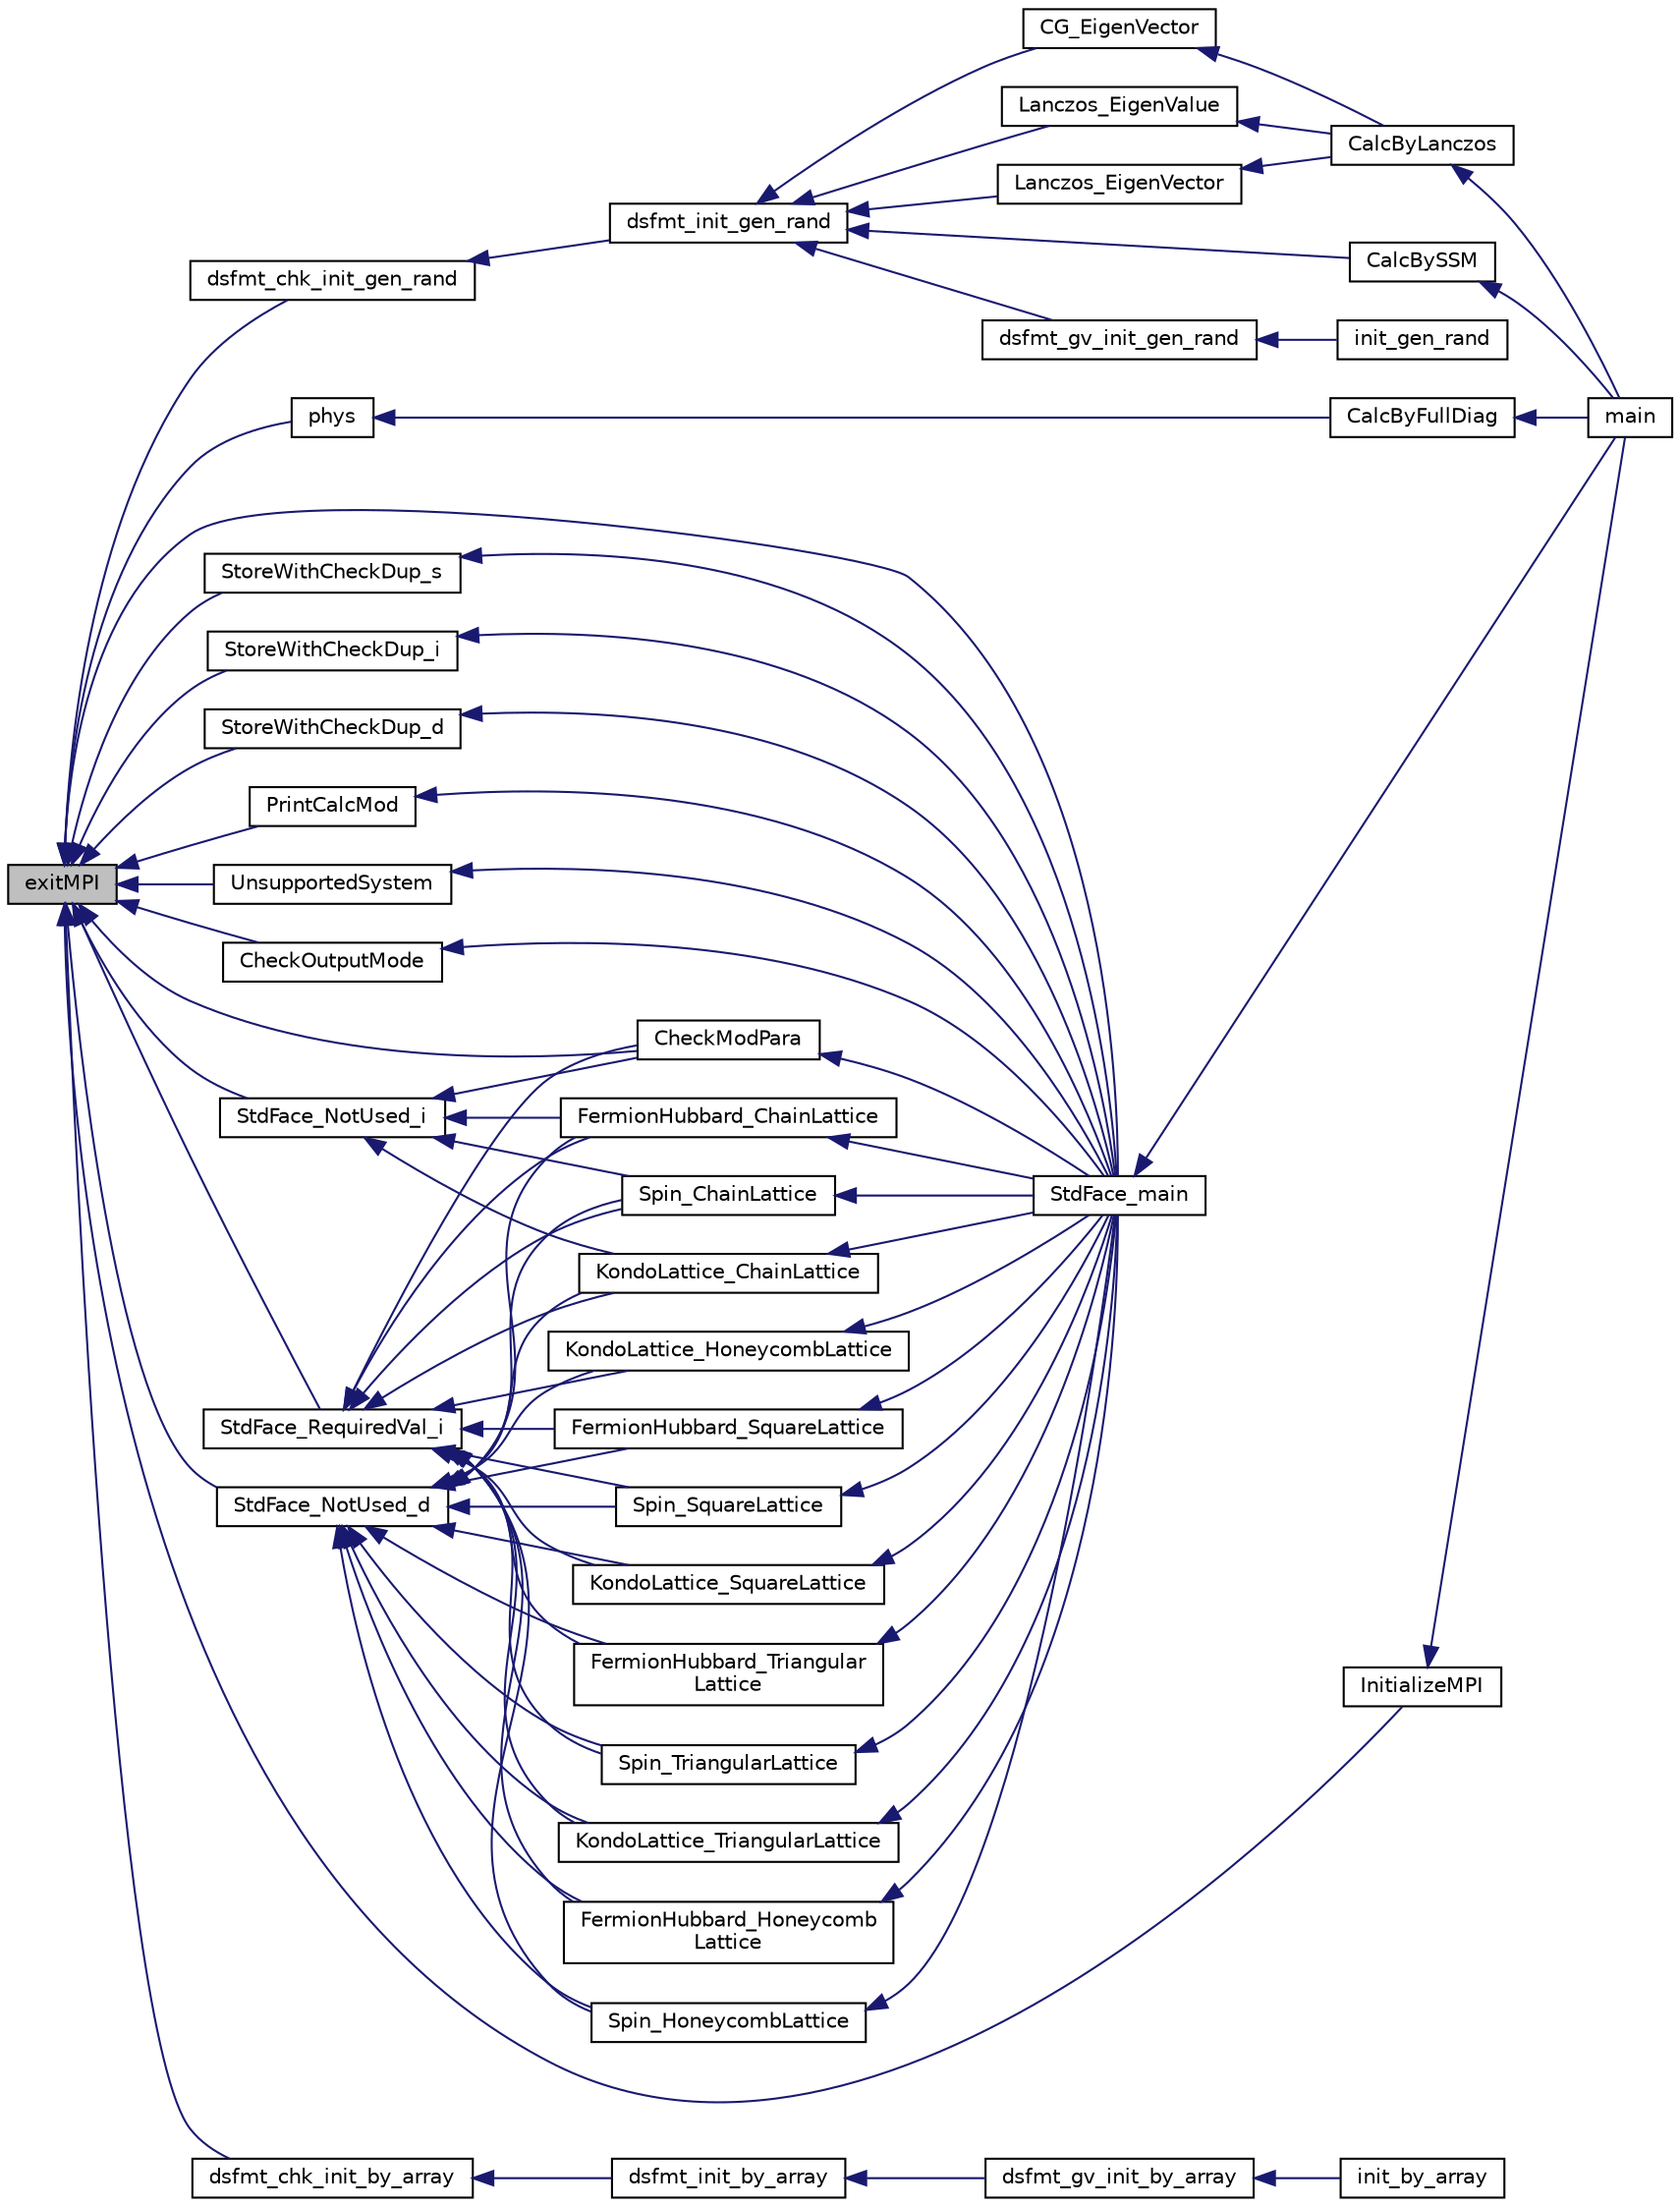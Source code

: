 digraph "exitMPI"
{
 // INTERACTIVE_SVG=YES
  edge [fontname="Helvetica",fontsize="10",labelfontname="Helvetica",labelfontsize="10"];
  node [fontname="Helvetica",fontsize="10",shape=record];
  rankdir="LR";
  Node1 [label="exitMPI",height=0.2,width=0.4,color="black", fillcolor="grey75", style="filled", fontcolor="black"];
  Node1 -> Node2 [dir="back",color="midnightblue",fontsize="10",style="solid",fontname="Helvetica"];
  Node2 [label="dsfmt_chk_init_gen_rand",height=0.2,width=0.4,color="black", fillcolor="white", style="filled",URL="$d_s_f_m_t_8h.html#a2fa6a84095a280a4e1556415f3d4f259"];
  Node2 -> Node3 [dir="back",color="midnightblue",fontsize="10",style="solid",fontname="Helvetica"];
  Node3 [label="dsfmt_init_gen_rand",height=0.2,width=0.4,color="black", fillcolor="white", style="filled",URL="$d_s_f_m_t_8h.html#aa767efdc0f36a3cde4d61d3764a473de"];
  Node3 -> Node4 [dir="back",color="midnightblue",fontsize="10",style="solid",fontname="Helvetica"];
  Node4 [label="CalcBySSM",height=0.2,width=0.4,color="black", fillcolor="white", style="filled",URL="$_calc_by_t_p_q_8h.html#a7bb0164ecd302a8713c60f99ab50442f"];
  Node4 -> Node5 [dir="back",color="midnightblue",fontsize="10",style="solid",fontname="Helvetica"];
  Node5 [label="main",height=0.2,width=0.4,color="black", fillcolor="white", style="filled",URL="$_h_phi_main_8c.html#a0ddf1224851353fc92bfbff6f499fa97",tooltip="Main program for HPhi. "];
  Node3 -> Node6 [dir="back",color="midnightblue",fontsize="10",style="solid",fontname="Helvetica"];
  Node6 [label="CG_EigenVector",height=0.2,width=0.4,color="black", fillcolor="white", style="filled",URL="$_c_g___eigen_vector_8h.html#a27dc47878d6c847ba4f6732e66204bf9"];
  Node6 -> Node7 [dir="back",color="midnightblue",fontsize="10",style="solid",fontname="Helvetica"];
  Node7 [label="CalcByLanczos",height=0.2,width=0.4,color="black", fillcolor="white", style="filled",URL="$_calc_by_lanczos_8h.html#a4efefe8077d976196c07adb0803ce2ff"];
  Node7 -> Node5 [dir="back",color="midnightblue",fontsize="10",style="solid",fontname="Helvetica"];
  Node3 -> Node8 [dir="back",color="midnightblue",fontsize="10",style="solid",fontname="Helvetica"];
  Node8 [label="dsfmt_gv_init_gen_rand",height=0.2,width=0.4,color="black", fillcolor="white", style="filled",URL="$d_s_f_m_t_8h.html#a7b740379d0e954de5836560e4bc5dbfc"];
  Node8 -> Node9 [dir="back",color="midnightblue",fontsize="10",style="solid",fontname="Helvetica"];
  Node9 [label="init_gen_rand",height=0.2,width=0.4,color="black", fillcolor="white", style="filled",URL="$d_s_f_m_t_8h.html#a8dc496135101ef4140c7e790bf7474cd"];
  Node3 -> Node10 [dir="back",color="midnightblue",fontsize="10",style="solid",fontname="Helvetica"];
  Node10 [label="Lanczos_EigenValue",height=0.2,width=0.4,color="black", fillcolor="white", style="filled",URL="$_lanczos___eigen_value_8c.html#adffde20ad3202934fdc77cfa37472529"];
  Node10 -> Node7 [dir="back",color="midnightblue",fontsize="10",style="solid",fontname="Helvetica"];
  Node3 -> Node11 [dir="back",color="midnightblue",fontsize="10",style="solid",fontname="Helvetica"];
  Node11 [label="Lanczos_EigenVector",height=0.2,width=0.4,color="black", fillcolor="white", style="filled",URL="$_lanczos___eigen_vector_8c.html#a4575347f442614960b1d0555ab1d1ffe"];
  Node11 -> Node7 [dir="back",color="midnightblue",fontsize="10",style="solid",fontname="Helvetica"];
  Node1 -> Node12 [dir="back",color="midnightblue",fontsize="10",style="solid",fontname="Helvetica"];
  Node12 [label="dsfmt_chk_init_by_array",height=0.2,width=0.4,color="black", fillcolor="white", style="filled",URL="$d_s_f_m_t_8h.html#a91cef405a85910d4e56b4a1d10fb89f1"];
  Node12 -> Node13 [dir="back",color="midnightblue",fontsize="10",style="solid",fontname="Helvetica"];
  Node13 [label="dsfmt_init_by_array",height=0.2,width=0.4,color="black", fillcolor="white", style="filled",URL="$d_s_f_m_t_8h.html#aa54b7fee7995bb6fc4e6a0f436b84b43"];
  Node13 -> Node14 [dir="back",color="midnightblue",fontsize="10",style="solid",fontname="Helvetica"];
  Node14 [label="dsfmt_gv_init_by_array",height=0.2,width=0.4,color="black", fillcolor="white", style="filled",URL="$d_s_f_m_t_8h.html#aed8c0aab532874c09c43144a5a054191"];
  Node14 -> Node15 [dir="back",color="midnightblue",fontsize="10",style="solid",fontname="Helvetica"];
  Node15 [label="init_by_array",height=0.2,width=0.4,color="black", fillcolor="white", style="filled",URL="$d_s_f_m_t_8h.html#a46947b547a4f7d7758a682298f7ec0ce"];
  Node1 -> Node16 [dir="back",color="midnightblue",fontsize="10",style="solid",fontname="Helvetica"];
  Node16 [label="phys",height=0.2,width=0.4,color="black", fillcolor="white", style="filled",URL="$phys_8c.html#a4784e37301cd2d9b525dd754f864f60f"];
  Node16 -> Node17 [dir="back",color="midnightblue",fontsize="10",style="solid",fontname="Helvetica"];
  Node17 [label="CalcByFullDiag",height=0.2,width=0.4,color="black", fillcolor="white", style="filled",URL="$_calc_by_full_diag_8h.html#a67653cce7bc65bc9108006c4c8bfa57b"];
  Node17 -> Node5 [dir="back",color="midnightblue",fontsize="10",style="solid",fontname="Helvetica"];
  Node1 -> Node18 [dir="back",color="midnightblue",fontsize="10",style="solid",fontname="Helvetica"];
  Node18 [label="StdFace_main",height=0.2,width=0.4,color="black", fillcolor="white", style="filled",URL="$_std_face__main_8c.html#ae55faf027f0fa2b17f99755b073ac171"];
  Node18 -> Node5 [dir="back",color="midnightblue",fontsize="10",style="solid",fontname="Helvetica"];
  Node1 -> Node19 [dir="back",color="midnightblue",fontsize="10",style="solid",fontname="Helvetica"];
  Node19 [label="StoreWithCheckDup_s",height=0.2,width=0.4,color="black", fillcolor="white", style="filled",URL="$_std_face__main_8c.html#ab2806e3a73aaa07a5aceead3e4bbf02b"];
  Node19 -> Node18 [dir="back",color="midnightblue",fontsize="10",style="solid",fontname="Helvetica"];
  Node1 -> Node20 [dir="back",color="midnightblue",fontsize="10",style="solid",fontname="Helvetica"];
  Node20 [label="StoreWithCheckDup_i",height=0.2,width=0.4,color="black", fillcolor="white", style="filled",URL="$_std_face__main_8c.html#ab615ec16fa3782b5f37893ac5188c8b6"];
  Node20 -> Node18 [dir="back",color="midnightblue",fontsize="10",style="solid",fontname="Helvetica"];
  Node1 -> Node21 [dir="back",color="midnightblue",fontsize="10",style="solid",fontname="Helvetica"];
  Node21 [label="StoreWithCheckDup_d",height=0.2,width=0.4,color="black", fillcolor="white", style="filled",URL="$_std_face__main_8c.html#a08a2a735d8c8be9066319d6aaf529ab0"];
  Node21 -> Node18 [dir="back",color="midnightblue",fontsize="10",style="solid",fontname="Helvetica"];
  Node1 -> Node22 [dir="back",color="midnightblue",fontsize="10",style="solid",fontname="Helvetica"];
  Node22 [label="PrintCalcMod",height=0.2,width=0.4,color="black", fillcolor="white", style="filled",URL="$_std_face__main_8c.html#ac00c253c4fb8aaf399d91f80f9bfc922"];
  Node22 -> Node18 [dir="back",color="midnightblue",fontsize="10",style="solid",fontname="Helvetica"];
  Node1 -> Node23 [dir="back",color="midnightblue",fontsize="10",style="solid",fontname="Helvetica"];
  Node23 [label="UnsupportedSystem",height=0.2,width=0.4,color="black", fillcolor="white", style="filled",URL="$_std_face__main_8c.html#a51d9cb31caa893c65d948e203e20621e"];
  Node23 -> Node18 [dir="back",color="midnightblue",fontsize="10",style="solid",fontname="Helvetica"];
  Node1 -> Node24 [dir="back",color="midnightblue",fontsize="10",style="solid",fontname="Helvetica"];
  Node24 [label="CheckOutputMode",height=0.2,width=0.4,color="black", fillcolor="white", style="filled",URL="$_std_face__main_8c.html#af4dcb3c9a3722400a00d61c3c5b37222"];
  Node24 -> Node18 [dir="back",color="midnightblue",fontsize="10",style="solid",fontname="Helvetica"];
  Node1 -> Node25 [dir="back",color="midnightblue",fontsize="10",style="solid",fontname="Helvetica"];
  Node25 [label="CheckModPara",height=0.2,width=0.4,color="black", fillcolor="white", style="filled",URL="$_std_face__main_8c.html#a93dfbb0a2e574416117052125d78dd44"];
  Node25 -> Node18 [dir="back",color="midnightblue",fontsize="10",style="solid",fontname="Helvetica"];
  Node1 -> Node26 [dir="back",color="midnightblue",fontsize="10",style="solid",fontname="Helvetica"];
  Node26 [label="StdFace_NotUsed_d",height=0.2,width=0.4,color="black", fillcolor="white", style="filled",URL="$_std_face___model_util_8h.html#a05386999c1e68124dd96f79ccdd80dbd"];
  Node26 -> Node27 [dir="back",color="midnightblue",fontsize="10",style="solid",fontname="Helvetica"];
  Node27 [label="FermionHubbard_ChainLattice",height=0.2,width=0.4,color="black", fillcolor="white", style="filled",URL="$_std_face___model_util_8h.html#ab440e91549b80c28596f6db5786a140f"];
  Node27 -> Node18 [dir="back",color="midnightblue",fontsize="10",style="solid",fontname="Helvetica"];
  Node26 -> Node28 [dir="back",color="midnightblue",fontsize="10",style="solid",fontname="Helvetica"];
  Node28 [label="Spin_ChainLattice",height=0.2,width=0.4,color="black", fillcolor="white", style="filled",URL="$_std_face___model_util_8h.html#a248bebeb5959dc715f6eec08e776f18f"];
  Node28 -> Node18 [dir="back",color="midnightblue",fontsize="10",style="solid",fontname="Helvetica"];
  Node26 -> Node29 [dir="back",color="midnightblue",fontsize="10",style="solid",fontname="Helvetica"];
  Node29 [label="KondoLattice_ChainLattice",height=0.2,width=0.4,color="black", fillcolor="white", style="filled",URL="$_std_face___model_util_8h.html#acda4c52a642917cba227ebccb21ff06a"];
  Node29 -> Node18 [dir="back",color="midnightblue",fontsize="10",style="solid",fontname="Helvetica"];
  Node26 -> Node30 [dir="back",color="midnightblue",fontsize="10",style="solid",fontname="Helvetica"];
  Node30 [label="FermionHubbard_Honeycomb\lLattice",height=0.2,width=0.4,color="black", fillcolor="white", style="filled",URL="$_std_face___model_util_8h.html#abd2b582ffb856ae8828d400699d9afe0"];
  Node30 -> Node18 [dir="back",color="midnightblue",fontsize="10",style="solid",fontname="Helvetica"];
  Node26 -> Node31 [dir="back",color="midnightblue",fontsize="10",style="solid",fontname="Helvetica"];
  Node31 [label="Spin_HoneycombLattice",height=0.2,width=0.4,color="black", fillcolor="white", style="filled",URL="$_std_face___model_util_8h.html#a75002fc0f9bd1bdaa57a72fbf61d56e5"];
  Node31 -> Node18 [dir="back",color="midnightblue",fontsize="10",style="solid",fontname="Helvetica"];
  Node26 -> Node32 [dir="back",color="midnightblue",fontsize="10",style="solid",fontname="Helvetica"];
  Node32 [label="KondoLattice_HoneycombLattice",height=0.2,width=0.4,color="black", fillcolor="white", style="filled",URL="$_std_face___model_util_8h.html#adbcd0c55473597b4d4f2d814a25b2fcd"];
  Node32 -> Node18 [dir="back",color="midnightblue",fontsize="10",style="solid",fontname="Helvetica"];
  Node26 -> Node33 [dir="back",color="midnightblue",fontsize="10",style="solid",fontname="Helvetica"];
  Node33 [label="FermionHubbard_SquareLattice",height=0.2,width=0.4,color="black", fillcolor="white", style="filled",URL="$_std_face___model_util_8h.html#afe99a10256a72a6d8ae87eb2afa9999e"];
  Node33 -> Node18 [dir="back",color="midnightblue",fontsize="10",style="solid",fontname="Helvetica"];
  Node26 -> Node34 [dir="back",color="midnightblue",fontsize="10",style="solid",fontname="Helvetica"];
  Node34 [label="Spin_SquareLattice",height=0.2,width=0.4,color="black", fillcolor="white", style="filled",URL="$_std_face___model_util_8h.html#a81c580e0655f14514cb7fc1f2a7c7ab0"];
  Node34 -> Node18 [dir="back",color="midnightblue",fontsize="10",style="solid",fontname="Helvetica"];
  Node26 -> Node35 [dir="back",color="midnightblue",fontsize="10",style="solid",fontname="Helvetica"];
  Node35 [label="KondoLattice_SquareLattice",height=0.2,width=0.4,color="black", fillcolor="white", style="filled",URL="$_std_face___model_util_8h.html#aa9bab3549ff2e0724784e9e15d760af2"];
  Node35 -> Node18 [dir="back",color="midnightblue",fontsize="10",style="solid",fontname="Helvetica"];
  Node26 -> Node36 [dir="back",color="midnightblue",fontsize="10",style="solid",fontname="Helvetica"];
  Node36 [label="FermionHubbard_Triangular\lLattice",height=0.2,width=0.4,color="black", fillcolor="white", style="filled",URL="$_triangular_lattice_8c.html#a34fd63c9ae7c90f9c931e9aafd38fe9a"];
  Node36 -> Node18 [dir="back",color="midnightblue",fontsize="10",style="solid",fontname="Helvetica"];
  Node26 -> Node37 [dir="back",color="midnightblue",fontsize="10",style="solid",fontname="Helvetica"];
  Node37 [label="Spin_TriangularLattice",height=0.2,width=0.4,color="black", fillcolor="white", style="filled",URL="$_triangular_lattice_8c.html#a06964ed1f0ebe2107cf74e0af6cadebf"];
  Node37 -> Node18 [dir="back",color="midnightblue",fontsize="10",style="solid",fontname="Helvetica"];
  Node26 -> Node38 [dir="back",color="midnightblue",fontsize="10",style="solid",fontname="Helvetica"];
  Node38 [label="KondoLattice_TriangularLattice",height=0.2,width=0.4,color="black", fillcolor="white", style="filled",URL="$_triangular_lattice_8c.html#aa9fe3dfcffa4a9cbab4a60382ea1cd08"];
  Node38 -> Node18 [dir="back",color="midnightblue",fontsize="10",style="solid",fontname="Helvetica"];
  Node1 -> Node39 [dir="back",color="midnightblue",fontsize="10",style="solid",fontname="Helvetica"];
  Node39 [label="StdFace_NotUsed_i",height=0.2,width=0.4,color="black", fillcolor="white", style="filled",URL="$_std_face___model_util_8h.html#afb9e23628e57aea2f08ef65acc308c2a"];
  Node39 -> Node27 [dir="back",color="midnightblue",fontsize="10",style="solid",fontname="Helvetica"];
  Node39 -> Node28 [dir="back",color="midnightblue",fontsize="10",style="solid",fontname="Helvetica"];
  Node39 -> Node29 [dir="back",color="midnightblue",fontsize="10",style="solid",fontname="Helvetica"];
  Node39 -> Node25 [dir="back",color="midnightblue",fontsize="10",style="solid",fontname="Helvetica"];
  Node1 -> Node40 [dir="back",color="midnightblue",fontsize="10",style="solid",fontname="Helvetica"];
  Node40 [label="StdFace_RequiredVal_i",height=0.2,width=0.4,color="black", fillcolor="white", style="filled",URL="$_std_face___model_util_8h.html#aa10304b418d3e5f362a13c06749be672"];
  Node40 -> Node27 [dir="back",color="midnightblue",fontsize="10",style="solid",fontname="Helvetica"];
  Node40 -> Node28 [dir="back",color="midnightblue",fontsize="10",style="solid",fontname="Helvetica"];
  Node40 -> Node29 [dir="back",color="midnightblue",fontsize="10",style="solid",fontname="Helvetica"];
  Node40 -> Node30 [dir="back",color="midnightblue",fontsize="10",style="solid",fontname="Helvetica"];
  Node40 -> Node31 [dir="back",color="midnightblue",fontsize="10",style="solid",fontname="Helvetica"];
  Node40 -> Node32 [dir="back",color="midnightblue",fontsize="10",style="solid",fontname="Helvetica"];
  Node40 -> Node33 [dir="back",color="midnightblue",fontsize="10",style="solid",fontname="Helvetica"];
  Node40 -> Node34 [dir="back",color="midnightblue",fontsize="10",style="solid",fontname="Helvetica"];
  Node40 -> Node35 [dir="back",color="midnightblue",fontsize="10",style="solid",fontname="Helvetica"];
  Node40 -> Node25 [dir="back",color="midnightblue",fontsize="10",style="solid",fontname="Helvetica"];
  Node40 -> Node36 [dir="back",color="midnightblue",fontsize="10",style="solid",fontname="Helvetica"];
  Node40 -> Node37 [dir="back",color="midnightblue",fontsize="10",style="solid",fontname="Helvetica"];
  Node40 -> Node38 [dir="back",color="midnightblue",fontsize="10",style="solid",fontname="Helvetica"];
  Node1 -> Node41 [dir="back",color="midnightblue",fontsize="10",style="solid",fontname="Helvetica"];
  Node41 [label="InitializeMPI",height=0.2,width=0.4,color="black", fillcolor="white", style="filled",URL="$wrapper_m_p_i_8c.html#a24d222d1062d1a2dc4d9aacb506c5c8d"];
  Node41 -> Node5 [dir="back",color="midnightblue",fontsize="10",style="solid",fontname="Helvetica"];
}
